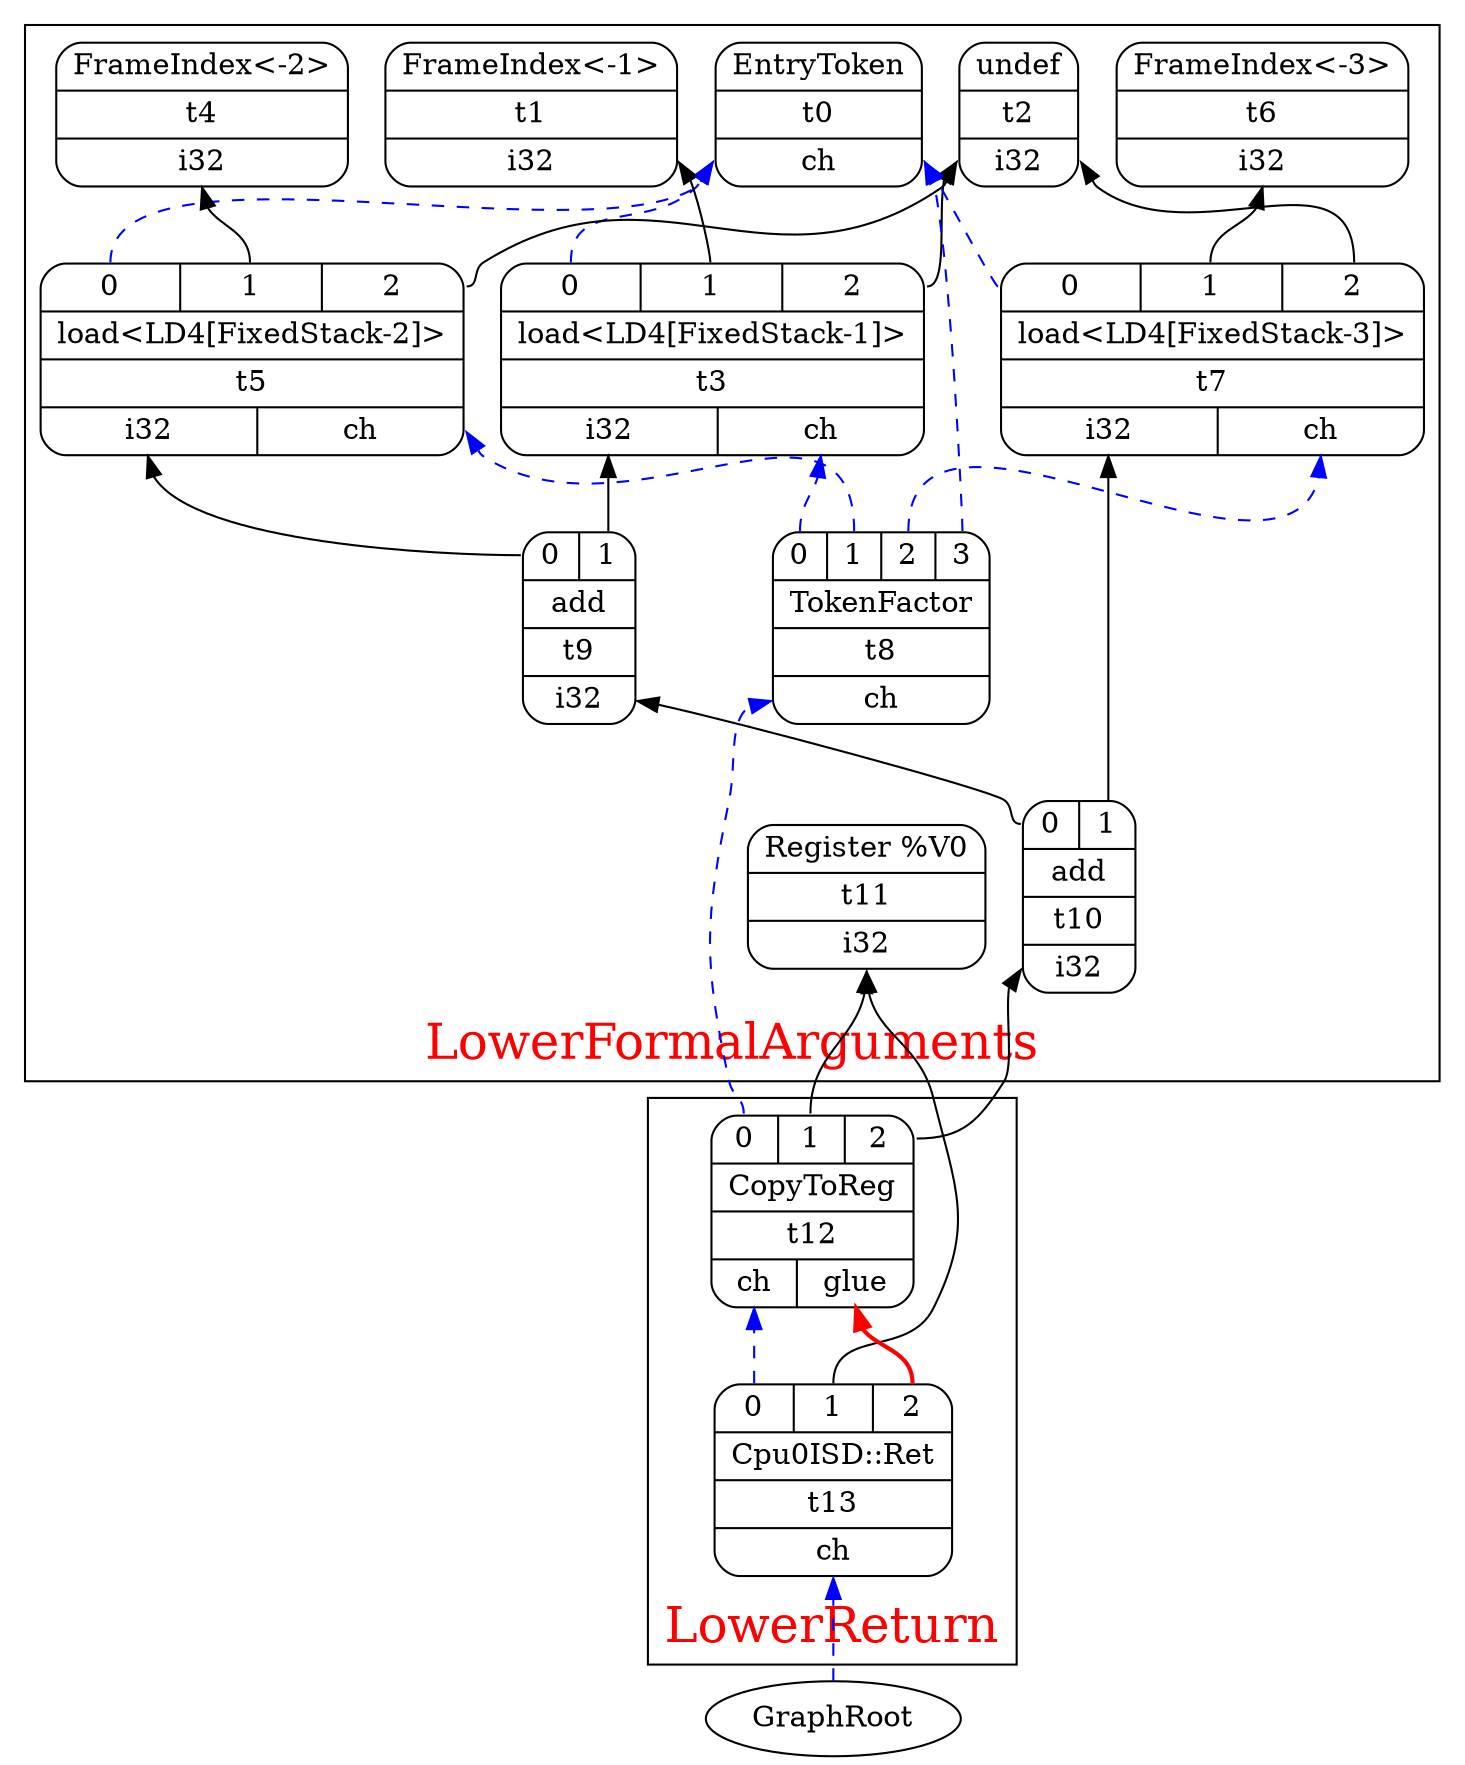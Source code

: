 digraph "dag-combine1 input for _Z5sum_iiii:" {
	rankdir="BT";
//	label="Incoming arguments DAG created for ch9_incoming.cpp with -cpu0-s32-calls=true";

  subgraph cluster_0 {
    fontcolor=red;
    fontsize=24;
    label = "LowerFormalArguments";
	Node0x102f0dbe0 [shape=record,shape=Mrecord,label="{EntryToken|t0|{<d0>ch}}"];
	Node0x10304e800 [shape=record,shape=Mrecord,label="{FrameIndex\<-1\>|t1|{<d0>i32}}"];
	Node0x10304e870 [shape=record,shape=Mrecord,label="{undef|t2|{<d0>i32}}"];
	Node0x10304e8e0 [shape=record,shape=Mrecord,label="{{<s0>0|<s1>1|<s2>2}|load\<LD4[FixedStack-1]\>|t3|{<d0>i32|<d1>ch}}"];
	Node0x10304e8e0:s0 -> Node0x102f0dbe0:d0[color=blue,style=dashed];
	Node0x10304e8e0:s1 -> Node0x10304e800:d0;
	Node0x10304e8e0:s2 -> Node0x10304e870:d0;
	Node0x10304e950 [shape=record,shape=Mrecord,label="{FrameIndex\<-2\>|t4|{<d0>i32}}"];
	Node0x10304e9c0 [shape=record,shape=Mrecord,label="{{<s0>0|<s1>1|<s2>2}|load\<LD4[FixedStack-2]\>|t5|{<d0>i32|<d1>ch}}"];
	Node0x10304e9c0:s0 -> Node0x102f0dbe0:d0[color=blue,style=dashed];
	Node0x10304e9c0:s1 -> Node0x10304e950:d0;
	Node0x10304e9c0:s2 -> Node0x10304e870:d0;
	Node0x10304ea30 [shape=record,shape=Mrecord,label="{FrameIndex\<-3\>|t6|{<d0>i32}}"];
	Node0x10304eaa0 [shape=record,shape=Mrecord,label="{{<s0>0|<s1>1|<s2>2}|load\<LD4[FixedStack-3]\>|t7|{<d0>i32|<d1>ch}}"];
	Node0x10304eaa0:s0 -> Node0x102f0dbe0:d0[color=blue,style=dashed];
	Node0x10304eaa0:s1 -> Node0x10304ea30:d0;
	Node0x10304eaa0:s2 -> Node0x10304e870:d0;
	Node0x10304eb10 [shape=record,shape=Mrecord,label="{{<s0>0|<s1>1|<s2>2|<s3>3}|TokenFactor|t8|{<d0>ch}}"];
	Node0x10304eb10:s0 -> Node0x10304e8e0:d1[color=blue,style=dashed];
	Node0x10304eb10:s1 -> Node0x10304e9c0:d1[color=blue,style=dashed];
	Node0x10304eb10:s2 -> Node0x10304eaa0:d1[color=blue,style=dashed];
	Node0x10304eb10:s3 -> Node0x102f0dbe0:d0[color=blue,style=dashed];
	Node0x10304eb80 [shape=record,shape=Mrecord,label="{{<s0>0|<s1>1}|add|t9|{<d0>i32}}"];
	Node0x10304eb80:s0 -> Node0x10304e9c0:d0;
	Node0x10304eb80:s1 -> Node0x10304e8e0:d0;
	Node0x10304ebf0 [shape=record,shape=Mrecord,label="{{<s0>0|<s1>1}|add|t10|{<d0>i32}}"];
	Node0x10304ebf0:s0 -> Node0x10304eb80:d0;
	Node0x10304ebf0:s1 -> Node0x10304eaa0:d0;
	Node0x10304ec60 [shape=record,shape=Mrecord,label="{Register %V0|t11|{<d0>i32}}"];
  }
  subgraph cluster_1 {
    fontcolor=red;
    fontsize=24;
    label = "LowerReturn";
	Node0x10304ecd0 [shape=record,shape=Mrecord,label="{{<s0>0|<s1>1|<s2>2}|CopyToReg|t12|{<d0>ch|<d1>glue}}"];
	Node0x10304ecd0:s0 -> Node0x10304eb10:d0[color=blue,style=dashed];
	Node0x10304ecd0:s1 -> Node0x10304ec60:d0;
	Node0x10304ecd0:s2 -> Node0x10304ebf0:d0;
	Node0x10304ed40 [shape=record,shape=Mrecord,label="{{<s0>0|<s1>1|<s2>2}|Cpu0ISD::Ret|t13|{<d0>ch}}"];
	Node0x10304ed40:s0 -> Node0x10304ecd0:d0[color=blue,style=dashed];
	Node0x10304ed40:s1 -> Node0x10304ec60:d0;
	Node0x10304ed40:s2 -> Node0x10304ecd0:d1[color=red,style=bold];
  }
	Node0x0[ plaintext=circle, label ="GraphRoot"];
	Node0x0 -> Node0x10304ed40:d0[color=blue,style=dashed];
}
